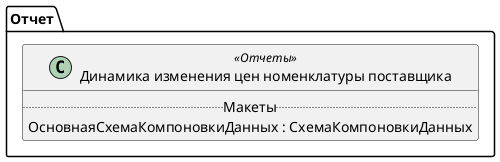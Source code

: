 ﻿@startuml ДинамикаИзмененияЦенНоменклатурыПоставщика
'!include templates.wsd
'..\include templates.wsd
class Отчет.ДинамикаИзмененияЦенНоменклатурыПоставщика as "Динамика изменения цен номенклатуры поставщика" <<Отчеты>>
{
..Макеты..
ОсновнаяСхемаКомпоновкиДанных : СхемаКомпоновкиДанных
}
@enduml
